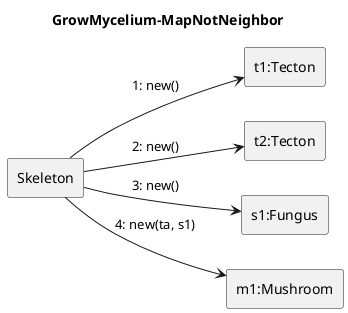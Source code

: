 @startuml
skinparam linestyle ortho
left to right direction
title GrowMycelium-MapNotNeighbor

rectangle Skeleton

rectangle "t1:Tecton" as t1
rectangle "t2:Tecton" as t2
rectangle "s1:Fungus" as s1
rectangle "m1:Mushroom" as m1

Skeleton --> t1: "1: new()"
Skeleton --> t2: "2: new()"
Skeleton --> s1 : "3: new()"
Skeleton --> m1: "4: new(ta, s1)"


@enduml